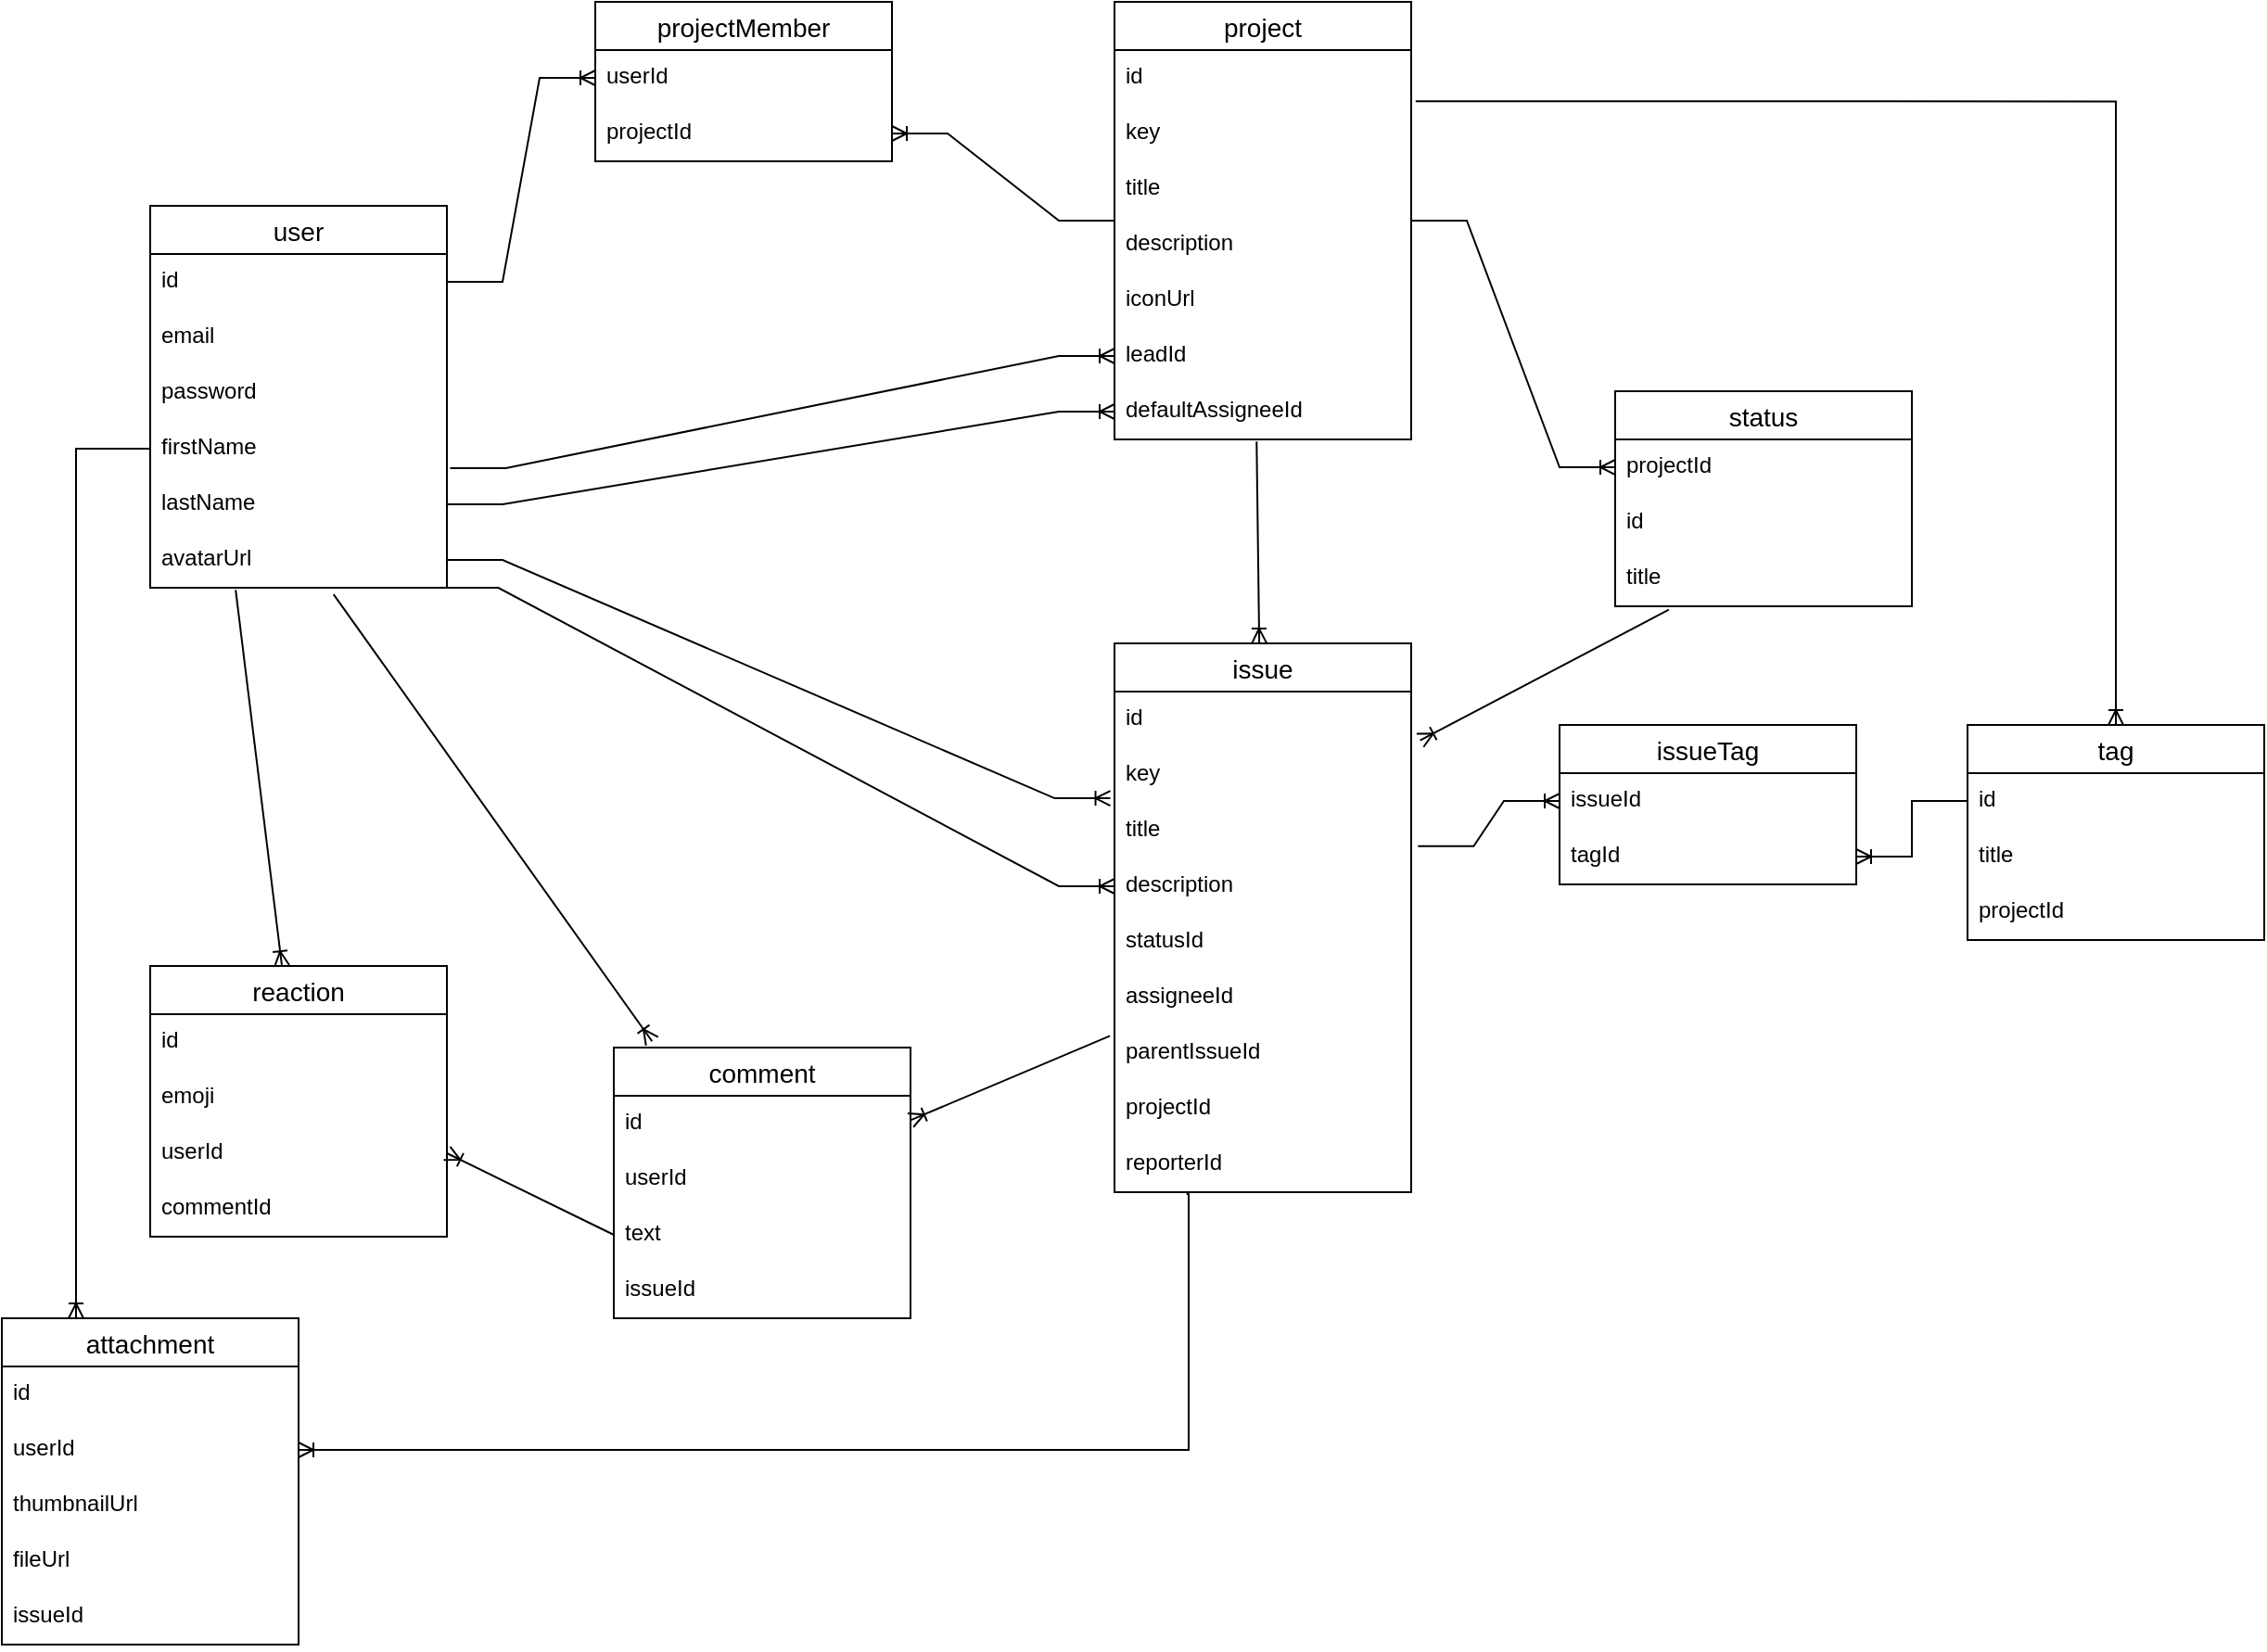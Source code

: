 <mxfile version="20.0.4" type="github">
  <diagram id="R2lEEEUBdFMjLlhIrx00" name="Page-1">
    <mxGraphModel dx="2024" dy="884" grid="1" gridSize="10" guides="1" tooltips="1" connect="1" arrows="1" fold="1" page="1" pageScale="1" pageWidth="1200" pageHeight="1920" math="0" shadow="0" extFonts="Permanent Marker^https://fonts.googleapis.com/css?family=Permanent+Marker">
      <root>
        <mxCell id="0" />
        <mxCell id="1" parent="0" />
        <mxCell id="TgUXnLhBbJAIMzlMw1Y0-3" value="user" style="swimlane;fontStyle=0;childLayout=stackLayout;horizontal=1;startSize=26;horizontalStack=0;resizeParent=1;resizeParentMax=0;resizeLast=0;collapsible=1;marginBottom=0;align=center;fontSize=14;" parent="1" vertex="1">
          <mxGeometry x="30" y="150" width="160" height="206" as="geometry">
            <mxRectangle x="40" y="40" width="70" height="30" as="alternateBounds" />
          </mxGeometry>
        </mxCell>
        <mxCell id="TgUXnLhBbJAIMzlMw1Y0-4" value="id" style="text;strokeColor=none;fillColor=none;spacingLeft=4;spacingRight=4;overflow=hidden;rotatable=0;points=[[0,0.5],[1,0.5]];portConstraint=eastwest;fontSize=12;" parent="TgUXnLhBbJAIMzlMw1Y0-3" vertex="1">
          <mxGeometry y="26" width="160" height="30" as="geometry" />
        </mxCell>
        <mxCell id="TgUXnLhBbJAIMzlMw1Y0-5" value="email" style="text;strokeColor=none;fillColor=none;spacingLeft=4;spacingRight=4;overflow=hidden;rotatable=0;points=[[0,0.5],[1,0.5]];portConstraint=eastwest;fontSize=12;" parent="TgUXnLhBbJAIMzlMw1Y0-3" vertex="1">
          <mxGeometry y="56" width="160" height="30" as="geometry" />
        </mxCell>
        <mxCell id="TgUXnLhBbJAIMzlMw1Y0-6" value="password" style="text;strokeColor=none;fillColor=none;spacingLeft=4;spacingRight=4;overflow=hidden;rotatable=0;points=[[0,0.5],[1,0.5]];portConstraint=eastwest;fontSize=12;" parent="TgUXnLhBbJAIMzlMw1Y0-3" vertex="1">
          <mxGeometry y="86" width="160" height="30" as="geometry" />
        </mxCell>
        <mxCell id="TgUXnLhBbJAIMzlMw1Y0-7" value="firstName" style="text;strokeColor=none;fillColor=none;spacingLeft=4;spacingRight=4;overflow=hidden;rotatable=0;points=[[0,0.5],[1,0.5]];portConstraint=eastwest;fontSize=12;" parent="TgUXnLhBbJAIMzlMw1Y0-3" vertex="1">
          <mxGeometry y="116" width="160" height="30" as="geometry" />
        </mxCell>
        <mxCell id="TgUXnLhBbJAIMzlMw1Y0-8" value="lastName" style="text;strokeColor=none;fillColor=none;spacingLeft=4;spacingRight=4;overflow=hidden;rotatable=0;points=[[0,0.5],[1,0.5]];portConstraint=eastwest;fontSize=12;" parent="TgUXnLhBbJAIMzlMw1Y0-3" vertex="1">
          <mxGeometry y="146" width="160" height="30" as="geometry" />
        </mxCell>
        <mxCell id="TgUXnLhBbJAIMzlMw1Y0-9" value="avatarUrl" style="text;strokeColor=none;fillColor=none;spacingLeft=4;spacingRight=4;overflow=hidden;rotatable=0;points=[[0,0.5],[1,0.5]];portConstraint=eastwest;fontSize=12;" parent="TgUXnLhBbJAIMzlMw1Y0-3" vertex="1">
          <mxGeometry y="176" width="160" height="30" as="geometry" />
        </mxCell>
        <mxCell id="TgUXnLhBbJAIMzlMw1Y0-14" value="project" style="swimlane;fontStyle=0;childLayout=stackLayout;horizontal=1;startSize=26;horizontalStack=0;resizeParent=1;resizeParentMax=0;resizeLast=0;collapsible=1;marginBottom=0;align=center;fontSize=14;" parent="1" vertex="1">
          <mxGeometry x="550" y="40" width="160" height="236" as="geometry">
            <mxRectangle x="40" y="40" width="70" height="30" as="alternateBounds" />
          </mxGeometry>
        </mxCell>
        <mxCell id="TgUXnLhBbJAIMzlMw1Y0-15" value="id" style="text;strokeColor=none;fillColor=none;spacingLeft=4;spacingRight=4;overflow=hidden;rotatable=0;points=[[0,0.5],[1,0.5]];portConstraint=eastwest;fontSize=12;" parent="TgUXnLhBbJAIMzlMw1Y0-14" vertex="1">
          <mxGeometry y="26" width="160" height="30" as="geometry" />
        </mxCell>
        <mxCell id="TgUXnLhBbJAIMzlMw1Y0-16" value="key" style="text;strokeColor=none;fillColor=none;spacingLeft=4;spacingRight=4;overflow=hidden;rotatable=0;points=[[0,0.5],[1,0.5]];portConstraint=eastwest;fontSize=12;" parent="TgUXnLhBbJAIMzlMw1Y0-14" vertex="1">
          <mxGeometry y="56" width="160" height="30" as="geometry" />
        </mxCell>
        <mxCell id="TgUXnLhBbJAIMzlMw1Y0-17" value="title" style="text;strokeColor=none;fillColor=none;spacingLeft=4;spacingRight=4;overflow=hidden;rotatable=0;points=[[0,0.5],[1,0.5]];portConstraint=eastwest;fontSize=12;" parent="TgUXnLhBbJAIMzlMw1Y0-14" vertex="1">
          <mxGeometry y="86" width="160" height="30" as="geometry" />
        </mxCell>
        <mxCell id="TgUXnLhBbJAIMzlMw1Y0-18" value="description" style="text;strokeColor=none;fillColor=none;spacingLeft=4;spacingRight=4;overflow=hidden;rotatable=0;points=[[0,0.5],[1,0.5]];portConstraint=eastwest;fontSize=12;" parent="TgUXnLhBbJAIMzlMw1Y0-14" vertex="1">
          <mxGeometry y="116" width="160" height="30" as="geometry" />
        </mxCell>
        <mxCell id="TgUXnLhBbJAIMzlMw1Y0-19" value="iconUrl" style="text;strokeColor=none;fillColor=none;spacingLeft=4;spacingRight=4;overflow=hidden;rotatable=0;points=[[0,0.5],[1,0.5]];portConstraint=eastwest;fontSize=12;" parent="TgUXnLhBbJAIMzlMw1Y0-14" vertex="1">
          <mxGeometry y="146" width="160" height="30" as="geometry" />
        </mxCell>
        <mxCell id="TgUXnLhBbJAIMzlMw1Y0-20" value="leadId" style="text;strokeColor=none;fillColor=none;spacingLeft=4;spacingRight=4;overflow=hidden;rotatable=0;points=[[0,0.5],[1,0.5]];portConstraint=eastwest;fontSize=12;" parent="TgUXnLhBbJAIMzlMw1Y0-14" vertex="1">
          <mxGeometry y="176" width="160" height="30" as="geometry" />
        </mxCell>
        <mxCell id="TgUXnLhBbJAIMzlMw1Y0-22" value="defaultAssigneeId" style="text;strokeColor=none;fillColor=none;spacingLeft=4;spacingRight=4;overflow=hidden;rotatable=0;points=[[0,0.5],[1,0.5]];portConstraint=eastwest;fontSize=12;" parent="TgUXnLhBbJAIMzlMw1Y0-14" vertex="1">
          <mxGeometry y="206" width="160" height="30" as="geometry" />
        </mxCell>
        <mxCell id="TgUXnLhBbJAIMzlMw1Y0-26" value="status" style="swimlane;fontStyle=0;childLayout=stackLayout;horizontal=1;startSize=26;horizontalStack=0;resizeParent=1;resizeParentMax=0;resizeLast=0;collapsible=1;marginBottom=0;align=center;fontSize=14;" parent="1" vertex="1">
          <mxGeometry x="820" y="250" width="160" height="116" as="geometry">
            <mxRectangle x="40" y="40" width="70" height="30" as="alternateBounds" />
          </mxGeometry>
        </mxCell>
        <mxCell id="TgUXnLhBbJAIMzlMw1Y0-28" value="projectId" style="text;strokeColor=none;fillColor=none;spacingLeft=4;spacingRight=4;overflow=hidden;rotatable=0;points=[[0,0.5],[1,0.5]];portConstraint=eastwest;fontSize=12;" parent="TgUXnLhBbJAIMzlMw1Y0-26" vertex="1">
          <mxGeometry y="26" width="160" height="30" as="geometry" />
        </mxCell>
        <mxCell id="TgUXnLhBbJAIMzlMw1Y0-27" value="id" style="text;strokeColor=none;fillColor=none;spacingLeft=4;spacingRight=4;overflow=hidden;rotatable=0;points=[[0,0.5],[1,0.5]];portConstraint=eastwest;fontSize=12;" parent="TgUXnLhBbJAIMzlMw1Y0-26" vertex="1">
          <mxGeometry y="56" width="160" height="30" as="geometry" />
        </mxCell>
        <mxCell id="Vh8TmIBNgozw3rye3bwi-6" value="title" style="text;strokeColor=none;fillColor=none;spacingLeft=4;spacingRight=4;overflow=hidden;rotatable=0;points=[[0,0.5],[1,0.5]];portConstraint=eastwest;fontSize=12;" vertex="1" parent="TgUXnLhBbJAIMzlMw1Y0-26">
          <mxGeometry y="86" width="160" height="30" as="geometry" />
        </mxCell>
        <mxCell id="TgUXnLhBbJAIMzlMw1Y0-38" value="issue" style="swimlane;fontStyle=0;childLayout=stackLayout;horizontal=1;startSize=26;horizontalStack=0;resizeParent=1;resizeParentMax=0;resizeLast=0;collapsible=1;marginBottom=0;align=center;fontSize=14;" parent="1" vertex="1">
          <mxGeometry x="550" y="386" width="160" height="296" as="geometry">
            <mxRectangle x="40" y="40" width="70" height="30" as="alternateBounds" />
          </mxGeometry>
        </mxCell>
        <mxCell id="TgUXnLhBbJAIMzlMw1Y0-39" value="id" style="text;strokeColor=none;fillColor=none;spacingLeft=4;spacingRight=4;overflow=hidden;rotatable=0;points=[[0,0.5],[1,0.5]];portConstraint=eastwest;fontSize=12;" parent="TgUXnLhBbJAIMzlMw1Y0-38" vertex="1">
          <mxGeometry y="26" width="160" height="30" as="geometry" />
        </mxCell>
        <mxCell id="TgUXnLhBbJAIMzlMw1Y0-40" value="key" style="text;strokeColor=none;fillColor=none;spacingLeft=4;spacingRight=4;overflow=hidden;rotatable=0;points=[[0,0.5],[1,0.5]];portConstraint=eastwest;fontSize=12;" parent="TgUXnLhBbJAIMzlMw1Y0-38" vertex="1">
          <mxGeometry y="56" width="160" height="30" as="geometry" />
        </mxCell>
        <mxCell id="TgUXnLhBbJAIMzlMw1Y0-41" value="title" style="text;strokeColor=none;fillColor=none;spacingLeft=4;spacingRight=4;overflow=hidden;rotatable=0;points=[[0,0.5],[1,0.5]];portConstraint=eastwest;fontSize=12;" parent="TgUXnLhBbJAIMzlMw1Y0-38" vertex="1">
          <mxGeometry y="86" width="160" height="30" as="geometry" />
        </mxCell>
        <mxCell id="TgUXnLhBbJAIMzlMw1Y0-42" value="description" style="text;strokeColor=none;fillColor=none;spacingLeft=4;spacingRight=4;overflow=hidden;rotatable=0;points=[[0,0.5],[1,0.5]];portConstraint=eastwest;fontSize=12;" parent="TgUXnLhBbJAIMzlMw1Y0-38" vertex="1">
          <mxGeometry y="116" width="160" height="30" as="geometry" />
        </mxCell>
        <mxCell id="TgUXnLhBbJAIMzlMw1Y0-43" value="statusId" style="text;strokeColor=none;fillColor=none;spacingLeft=4;spacingRight=4;overflow=hidden;rotatable=0;points=[[0,0.5],[1,0.5]];portConstraint=eastwest;fontSize=12;" parent="TgUXnLhBbJAIMzlMw1Y0-38" vertex="1">
          <mxGeometry y="146" width="160" height="30" as="geometry" />
        </mxCell>
        <mxCell id="TgUXnLhBbJAIMzlMw1Y0-45" value="assigneeId" style="text;strokeColor=none;fillColor=none;spacingLeft=4;spacingRight=4;overflow=hidden;rotatable=0;points=[[0,0.5],[1,0.5]];portConstraint=eastwest;fontSize=12;" parent="TgUXnLhBbJAIMzlMw1Y0-38" vertex="1">
          <mxGeometry y="176" width="160" height="30" as="geometry" />
        </mxCell>
        <mxCell id="TgUXnLhBbJAIMzlMw1Y0-48" value="parentIssueId" style="text;strokeColor=none;fillColor=none;spacingLeft=4;spacingRight=4;overflow=hidden;rotatable=0;points=[[0,0.5],[1,0.5]];portConstraint=eastwest;fontSize=12;" parent="TgUXnLhBbJAIMzlMw1Y0-38" vertex="1">
          <mxGeometry y="206" width="160" height="30" as="geometry" />
        </mxCell>
        <mxCell id="Vh8TmIBNgozw3rye3bwi-2" value="projectId" style="text;strokeColor=none;fillColor=none;spacingLeft=4;spacingRight=4;overflow=hidden;rotatable=0;points=[[0,0.5],[1,0.5]];portConstraint=eastwest;fontSize=12;" vertex="1" parent="TgUXnLhBbJAIMzlMw1Y0-38">
          <mxGeometry y="236" width="160" height="30" as="geometry" />
        </mxCell>
        <mxCell id="Vh8TmIBNgozw3rye3bwi-5" value="reporterId" style="text;strokeColor=none;fillColor=none;spacingLeft=4;spacingRight=4;overflow=hidden;rotatable=0;points=[[0,0.5],[1,0.5]];portConstraint=eastwest;fontSize=12;" vertex="1" parent="TgUXnLhBbJAIMzlMw1Y0-38">
          <mxGeometry y="266" width="160" height="30" as="geometry" />
        </mxCell>
        <mxCell id="TgUXnLhBbJAIMzlMw1Y0-51" value="tag" style="swimlane;fontStyle=0;childLayout=stackLayout;horizontal=1;startSize=26;horizontalStack=0;resizeParent=1;resizeParentMax=0;resizeLast=0;collapsible=1;marginBottom=0;align=center;fontSize=14;" parent="1" vertex="1">
          <mxGeometry x="1010" y="430" width="160" height="116" as="geometry">
            <mxRectangle x="40" y="40" width="70" height="30" as="alternateBounds" />
          </mxGeometry>
        </mxCell>
        <mxCell id="TgUXnLhBbJAIMzlMw1Y0-52" value="id" style="text;strokeColor=none;fillColor=none;spacingLeft=4;spacingRight=4;overflow=hidden;rotatable=0;points=[[0,0.5],[1,0.5]];portConstraint=eastwest;fontSize=12;" parent="TgUXnLhBbJAIMzlMw1Y0-51" vertex="1">
          <mxGeometry y="26" width="160" height="30" as="geometry" />
        </mxCell>
        <mxCell id="TgUXnLhBbJAIMzlMw1Y0-53" value="title" style="text;strokeColor=none;fillColor=none;spacingLeft=4;spacingRight=4;overflow=hidden;rotatable=0;points=[[0,0.5],[1,0.5]];portConstraint=eastwest;fontSize=12;" parent="TgUXnLhBbJAIMzlMw1Y0-51" vertex="1">
          <mxGeometry y="56" width="160" height="30" as="geometry" />
        </mxCell>
        <mxCell id="Vh8TmIBNgozw3rye3bwi-7" value="projectId" style="text;strokeColor=none;fillColor=none;spacingLeft=4;spacingRight=4;overflow=hidden;rotatable=0;points=[[0,0.5],[1,0.5]];portConstraint=eastwest;fontSize=12;" vertex="1" parent="TgUXnLhBbJAIMzlMw1Y0-51">
          <mxGeometry y="86" width="160" height="30" as="geometry" />
        </mxCell>
        <mxCell id="TgUXnLhBbJAIMzlMw1Y0-55" value="attachment" style="swimlane;fontStyle=0;childLayout=stackLayout;horizontal=1;startSize=26;horizontalStack=0;resizeParent=1;resizeParentMax=0;resizeLast=0;collapsible=1;marginBottom=0;align=center;fontSize=14;" parent="1" vertex="1">
          <mxGeometry x="-50" y="750" width="160" height="176" as="geometry">
            <mxRectangle x="40" y="40" width="70" height="30" as="alternateBounds" />
          </mxGeometry>
        </mxCell>
        <mxCell id="TgUXnLhBbJAIMzlMw1Y0-56" value="id" style="text;strokeColor=none;fillColor=none;spacingLeft=4;spacingRight=4;overflow=hidden;rotatable=0;points=[[0,0.5],[1,0.5]];portConstraint=eastwest;fontSize=12;" parent="TgUXnLhBbJAIMzlMw1Y0-55" vertex="1">
          <mxGeometry y="26" width="160" height="30" as="geometry" />
        </mxCell>
        <mxCell id="TgUXnLhBbJAIMzlMw1Y0-57" value="userId" style="text;strokeColor=none;fillColor=none;spacingLeft=4;spacingRight=4;overflow=hidden;rotatable=0;points=[[0,0.5],[1,0.5]];portConstraint=eastwest;fontSize=12;" parent="TgUXnLhBbJAIMzlMw1Y0-55" vertex="1">
          <mxGeometry y="56" width="160" height="30" as="geometry" />
        </mxCell>
        <mxCell id="TgUXnLhBbJAIMzlMw1Y0-58" value="thumbnailUrl" style="text;strokeColor=none;fillColor=none;spacingLeft=4;spacingRight=4;overflow=hidden;rotatable=0;points=[[0,0.5],[1,0.5]];portConstraint=eastwest;fontSize=12;" parent="TgUXnLhBbJAIMzlMw1Y0-55" vertex="1">
          <mxGeometry y="86" width="160" height="30" as="geometry" />
        </mxCell>
        <mxCell id="TgUXnLhBbJAIMzlMw1Y0-59" value="fileUrl" style="text;strokeColor=none;fillColor=none;spacingLeft=4;spacingRight=4;overflow=hidden;rotatable=0;points=[[0,0.5],[1,0.5]];portConstraint=eastwest;fontSize=12;" parent="TgUXnLhBbJAIMzlMw1Y0-55" vertex="1">
          <mxGeometry y="116" width="160" height="30" as="geometry" />
        </mxCell>
        <mxCell id="YwVU_5axubplhkjNzxMq-6" value="issueId" style="text;strokeColor=none;fillColor=none;spacingLeft=4;spacingRight=4;overflow=hidden;rotatable=0;points=[[0,0.5],[1,0.5]];portConstraint=eastwest;fontSize=12;" parent="TgUXnLhBbJAIMzlMw1Y0-55" vertex="1">
          <mxGeometry y="146" width="160" height="30" as="geometry" />
        </mxCell>
        <mxCell id="TgUXnLhBbJAIMzlMw1Y0-60" value="comment" style="swimlane;fontStyle=0;childLayout=stackLayout;horizontal=1;startSize=26;horizontalStack=0;resizeParent=1;resizeParentMax=0;resizeLast=0;collapsible=1;marginBottom=0;align=center;fontSize=14;" parent="1" vertex="1">
          <mxGeometry x="280" y="604" width="160" height="146" as="geometry">
            <mxRectangle x="40" y="40" width="70" height="30" as="alternateBounds" />
          </mxGeometry>
        </mxCell>
        <mxCell id="TgUXnLhBbJAIMzlMw1Y0-61" value="id" style="text;strokeColor=none;fillColor=none;spacingLeft=4;spacingRight=4;overflow=hidden;rotatable=0;points=[[0,0.5],[1,0.5]];portConstraint=eastwest;fontSize=12;" parent="TgUXnLhBbJAIMzlMw1Y0-60" vertex="1">
          <mxGeometry y="26" width="160" height="30" as="geometry" />
        </mxCell>
        <mxCell id="TgUXnLhBbJAIMzlMw1Y0-62" value="userId" style="text;strokeColor=none;fillColor=none;spacingLeft=4;spacingRight=4;overflow=hidden;rotatable=0;points=[[0,0.5],[1,0.5]];portConstraint=eastwest;fontSize=12;" parent="TgUXnLhBbJAIMzlMw1Y0-60" vertex="1">
          <mxGeometry y="56" width="160" height="30" as="geometry" />
        </mxCell>
        <mxCell id="TgUXnLhBbJAIMzlMw1Y0-63" value="text" style="text;strokeColor=none;fillColor=none;spacingLeft=4;spacingRight=4;overflow=hidden;rotatable=0;points=[[0,0.5],[1,0.5]];portConstraint=eastwest;fontSize=12;" parent="TgUXnLhBbJAIMzlMw1Y0-60" vertex="1">
          <mxGeometry y="86" width="160" height="30" as="geometry" />
        </mxCell>
        <mxCell id="TgUXnLhBbJAIMzlMw1Y0-65" value="issueId" style="text;strokeColor=none;fillColor=none;spacingLeft=4;spacingRight=4;overflow=hidden;rotatable=0;points=[[0,0.5],[1,0.5]];portConstraint=eastwest;fontSize=12;" parent="TgUXnLhBbJAIMzlMw1Y0-60" vertex="1">
          <mxGeometry y="116" width="160" height="30" as="geometry" />
        </mxCell>
        <mxCell id="TgUXnLhBbJAIMzlMw1Y0-66" value="reaction" style="swimlane;fontStyle=0;childLayout=stackLayout;horizontal=1;startSize=26;horizontalStack=0;resizeParent=1;resizeParentMax=0;resizeLast=0;collapsible=1;marginBottom=0;align=center;fontSize=14;direction=east;" parent="1" vertex="1">
          <mxGeometry x="30" y="560" width="160" height="146" as="geometry">
            <mxRectangle x="40" y="40" width="70" height="30" as="alternateBounds" />
          </mxGeometry>
        </mxCell>
        <mxCell id="TgUXnLhBbJAIMzlMw1Y0-67" value="id" style="text;strokeColor=none;fillColor=none;spacingLeft=4;spacingRight=4;overflow=hidden;rotatable=0;points=[[0,0.5],[1,0.5]];portConstraint=eastwest;fontSize=12;" parent="TgUXnLhBbJAIMzlMw1Y0-66" vertex="1">
          <mxGeometry y="26" width="160" height="30" as="geometry" />
        </mxCell>
        <mxCell id="TgUXnLhBbJAIMzlMw1Y0-69" value="emoji" style="text;strokeColor=none;fillColor=none;spacingLeft=4;spacingRight=4;overflow=hidden;rotatable=0;points=[[0,0.5],[1,0.5]];portConstraint=eastwest;fontSize=12;" parent="TgUXnLhBbJAIMzlMw1Y0-66" vertex="1">
          <mxGeometry y="56" width="160" height="30" as="geometry" />
        </mxCell>
        <mxCell id="TgUXnLhBbJAIMzlMw1Y0-70" value="userId" style="text;strokeColor=none;fillColor=none;spacingLeft=4;spacingRight=4;overflow=hidden;rotatable=0;points=[[0,0.5],[1,0.5]];portConstraint=eastwest;fontSize=12;" parent="TgUXnLhBbJAIMzlMw1Y0-66" vertex="1">
          <mxGeometry y="86" width="160" height="30" as="geometry" />
        </mxCell>
        <mxCell id="YwVU_5axubplhkjNzxMq-2" value="commentId" style="text;strokeColor=none;fillColor=none;spacingLeft=4;spacingRight=4;overflow=hidden;rotatable=0;points=[[0,0.5],[1,0.5]];portConstraint=eastwest;fontSize=12;" parent="TgUXnLhBbJAIMzlMw1Y0-66" vertex="1">
          <mxGeometry y="116" width="160" height="30" as="geometry" />
        </mxCell>
        <mxCell id="TgUXnLhBbJAIMzlMw1Y0-83" value="projectMember" style="swimlane;fontStyle=0;childLayout=stackLayout;horizontal=1;startSize=26;horizontalStack=0;resizeParent=1;resizeParentMax=0;resizeLast=0;collapsible=1;marginBottom=0;align=center;fontSize=14;" parent="1" vertex="1">
          <mxGeometry x="270" y="40" width="160" height="86" as="geometry">
            <mxRectangle x="40" y="40" width="70" height="30" as="alternateBounds" />
          </mxGeometry>
        </mxCell>
        <mxCell id="TgUXnLhBbJAIMzlMw1Y0-84" value="userId" style="text;strokeColor=none;fillColor=none;spacingLeft=4;spacingRight=4;overflow=hidden;rotatable=0;points=[[0,0.5],[1,0.5]];portConstraint=eastwest;fontSize=12;" parent="TgUXnLhBbJAIMzlMw1Y0-83" vertex="1">
          <mxGeometry y="26" width="160" height="30" as="geometry" />
        </mxCell>
        <mxCell id="TgUXnLhBbJAIMzlMw1Y0-85" value="projectId" style="text;strokeColor=none;fillColor=none;spacingLeft=4;spacingRight=4;overflow=hidden;rotatable=0;points=[[0,0.5],[1,0.5]];portConstraint=eastwest;fontSize=12;" parent="TgUXnLhBbJAIMzlMw1Y0-83" vertex="1">
          <mxGeometry y="56" width="160" height="30" as="geometry" />
        </mxCell>
        <mxCell id="TgUXnLhBbJAIMzlMw1Y0-97" value="" style="edgeStyle=entityRelationEdgeStyle;fontSize=12;html=1;endArrow=ERoneToMany;rounded=0;exitX=1.011;exitY=0.849;exitDx=0;exitDy=0;exitPerimeter=0;" parent="1" source="TgUXnLhBbJAIMzlMw1Y0-7" target="TgUXnLhBbJAIMzlMw1Y0-20" edge="1">
          <mxGeometry width="100" height="100" relative="1" as="geometry">
            <mxPoint x="330" y="360" as="sourcePoint" />
            <mxPoint x="430" y="260" as="targetPoint" />
          </mxGeometry>
        </mxCell>
        <mxCell id="TgUXnLhBbJAIMzlMw1Y0-98" value="" style="edgeStyle=entityRelationEdgeStyle;fontSize=12;html=1;endArrow=ERoneToMany;rounded=0;exitX=1;exitY=0.5;exitDx=0;exitDy=0;" parent="1" source="TgUXnLhBbJAIMzlMw1Y0-8" target="TgUXnLhBbJAIMzlMw1Y0-22" edge="1">
          <mxGeometry width="100" height="100" relative="1" as="geometry">
            <mxPoint x="270" y="460" as="sourcePoint" />
            <mxPoint x="370" y="360" as="targetPoint" />
          </mxGeometry>
        </mxCell>
        <mxCell id="TgUXnLhBbJAIMzlMw1Y0-99" value="" style="edgeStyle=entityRelationEdgeStyle;fontSize=12;html=1;endArrow=ERoneToMany;rounded=0;" parent="1" source="TgUXnLhBbJAIMzlMw1Y0-14" target="TgUXnLhBbJAIMzlMw1Y0-28" edge="1">
          <mxGeometry width="100" height="100" relative="1" as="geometry">
            <mxPoint x="720" y="310" as="sourcePoint" />
            <mxPoint x="820" y="210" as="targetPoint" />
          </mxGeometry>
        </mxCell>
        <mxCell id="TgUXnLhBbJAIMzlMw1Y0-111" value="" style="edgeStyle=entityRelationEdgeStyle;fontSize=12;html=1;endArrow=ERoneToMany;rounded=0;exitX=1;exitY=0.5;exitDx=0;exitDy=0;entryX=-0.014;entryY=-0.082;entryDx=0;entryDy=0;entryPerimeter=0;" parent="1" source="TgUXnLhBbJAIMzlMw1Y0-9" target="TgUXnLhBbJAIMzlMw1Y0-41" edge="1">
          <mxGeometry width="100" height="100" relative="1" as="geometry">
            <mxPoint x="200" y="570" as="sourcePoint" />
            <mxPoint x="550" y="577" as="targetPoint" />
          </mxGeometry>
        </mxCell>
        <mxCell id="TgUXnLhBbJAIMzlMw1Y0-112" value="" style="edgeStyle=entityRelationEdgeStyle;fontSize=12;html=1;endArrow=ERoneToMany;rounded=0;exitX=0.986;exitY=1;exitDx=0;exitDy=0;entryX=0;entryY=0.5;entryDx=0;entryDy=0;exitPerimeter=0;" parent="1" source="TgUXnLhBbJAIMzlMw1Y0-9" target="TgUXnLhBbJAIMzlMw1Y0-42" edge="1">
          <mxGeometry width="100" height="100" relative="1" as="geometry">
            <mxPoint x="190" y="371" as="sourcePoint" />
            <mxPoint x="540" y="540" as="targetPoint" />
          </mxGeometry>
        </mxCell>
        <mxCell id="YwVU_5axubplhkjNzxMq-3" value="" style="fontSize=12;html=1;endArrow=ERoneToMany;rounded=0;exitX=-0.015;exitY=0.19;exitDx=0;exitDy=0;exitPerimeter=0;" parent="1" source="TgUXnLhBbJAIMzlMw1Y0-48" target="TgUXnLhBbJAIMzlMw1Y0-60" edge="1">
          <mxGeometry width="100" height="100" relative="1" as="geometry">
            <mxPoint x="690" y="780" as="sourcePoint" />
            <mxPoint x="790" y="680" as="targetPoint" />
          </mxGeometry>
        </mxCell>
        <mxCell id="YwVU_5axubplhkjNzxMq-4" value="" style="fontSize=12;html=1;endArrow=ERoneToMany;rounded=0;entryX=1;entryY=0.5;entryDx=0;entryDy=0;exitX=0;exitY=0.5;exitDx=0;exitDy=0;" parent="1" source="TgUXnLhBbJAIMzlMw1Y0-63" target="TgUXnLhBbJAIMzlMw1Y0-70" edge="1">
          <mxGeometry width="100" height="100" relative="1" as="geometry">
            <mxPoint x="610" y="800" as="sourcePoint" />
            <mxPoint x="710" y="700" as="targetPoint" />
          </mxGeometry>
        </mxCell>
        <mxCell id="YwVU_5axubplhkjNzxMq-5" value="" style="fontSize=12;html=1;endArrow=ERoneToMany;rounded=0;exitX=0.288;exitY=1.039;exitDx=0;exitDy=0;exitPerimeter=0;" parent="1" source="TgUXnLhBbJAIMzlMw1Y0-9" target="TgUXnLhBbJAIMzlMw1Y0-66" edge="1">
          <mxGeometry width="100" height="100" relative="1" as="geometry">
            <mxPoint x="91.76" y="386.75" as="sourcePoint" />
            <mxPoint x="330" y="760" as="targetPoint" />
          </mxGeometry>
        </mxCell>
        <mxCell id="YwVU_5axubplhkjNzxMq-7" value="" style="edgeStyle=orthogonalEdgeStyle;fontSize=12;html=1;endArrow=ERoneToMany;rounded=0;entryX=1;entryY=0.5;entryDx=0;entryDy=0;exitX=0.243;exitY=1.035;exitDx=0;exitDy=0;exitPerimeter=0;" parent="1" source="Vh8TmIBNgozw3rye3bwi-5" target="TgUXnLhBbJAIMzlMw1Y0-57" edge="1">
          <mxGeometry width="100" height="100" relative="1" as="geometry">
            <mxPoint x="590" y="710" as="sourcePoint" />
            <mxPoint x="270" y="710" as="targetPoint" />
            <Array as="points">
              <mxPoint x="590" y="821" />
            </Array>
          </mxGeometry>
        </mxCell>
        <mxCell id="YwVU_5axubplhkjNzxMq-8" value="" style="edgeStyle=entityRelationEdgeStyle;fontSize=12;html=1;endArrow=ERoneToMany;rounded=0;" parent="1" source="TgUXnLhBbJAIMzlMw1Y0-14" target="TgUXnLhBbJAIMzlMw1Y0-85" edge="1">
          <mxGeometry width="100" height="100" relative="1" as="geometry">
            <mxPoint x="440" y="200" as="sourcePoint" />
            <mxPoint x="540" y="100" as="targetPoint" />
          </mxGeometry>
        </mxCell>
        <mxCell id="YwVU_5axubplhkjNzxMq-9" value="" style="edgeStyle=entityRelationEdgeStyle;fontSize=12;html=1;endArrow=ERoneToMany;rounded=0;exitX=1;exitY=0.5;exitDx=0;exitDy=0;entryX=0;entryY=0.5;entryDx=0;entryDy=0;" parent="1" source="TgUXnLhBbJAIMzlMw1Y0-4" target="TgUXnLhBbJAIMzlMw1Y0-84" edge="1">
          <mxGeometry width="100" height="100" relative="1" as="geometry">
            <mxPoint x="370" y="406" as="sourcePoint" />
            <mxPoint x="470" y="306" as="targetPoint" />
          </mxGeometry>
        </mxCell>
        <mxCell id="YwVU_5axubplhkjNzxMq-10" value="" style="fontSize=12;html=1;endArrow=ERoneToMany;rounded=0;entryX=1.03;entryY=-0.122;entryDx=0;entryDy=0;entryPerimeter=0;exitX=0.181;exitY=1.059;exitDx=0;exitDy=0;exitPerimeter=0;" parent="1" source="Vh8TmIBNgozw3rye3bwi-6" target="TgUXnLhBbJAIMzlMw1Y0-40" edge="1">
          <mxGeometry width="100" height="100" relative="1" as="geometry">
            <mxPoint x="760" y="420" as="sourcePoint" />
            <mxPoint x="730" y="450" as="targetPoint" />
          </mxGeometry>
        </mxCell>
        <mxCell id="YwVU_5axubplhkjNzxMq-11" value="" style="edgeStyle=entityRelationEdgeStyle;fontSize=12;html=1;endArrow=ERoneToMany;rounded=0;" parent="1" source="TgUXnLhBbJAIMzlMw1Y0-52" target="YwVU_5axubplhkjNzxMq-16" edge="1">
          <mxGeometry width="100" height="100" relative="1" as="geometry">
            <mxPoint x="730" y="604" as="sourcePoint" />
            <mxPoint x="830" y="504" as="targetPoint" />
          </mxGeometry>
        </mxCell>
        <mxCell id="YwVU_5axubplhkjNzxMq-12" value="issueTag" style="swimlane;fontStyle=0;childLayout=stackLayout;horizontal=1;startSize=26;horizontalStack=0;resizeParent=1;resizeParentMax=0;resizeLast=0;collapsible=1;marginBottom=0;align=center;fontSize=14;" parent="1" vertex="1">
          <mxGeometry x="790" y="430" width="160" height="86" as="geometry">
            <mxRectangle x="40" y="40" width="70" height="30" as="alternateBounds" />
          </mxGeometry>
        </mxCell>
        <mxCell id="YwVU_5axubplhkjNzxMq-15" value="issueId" style="text;strokeColor=none;fillColor=none;spacingLeft=4;spacingRight=4;overflow=hidden;rotatable=0;points=[[0,0.5],[1,0.5]];portConstraint=eastwest;fontSize=12;" parent="YwVU_5axubplhkjNzxMq-12" vertex="1">
          <mxGeometry y="26" width="160" height="30" as="geometry" />
        </mxCell>
        <mxCell id="YwVU_5axubplhkjNzxMq-16" value="tagId" style="text;strokeColor=none;fillColor=none;spacingLeft=4;spacingRight=4;overflow=hidden;rotatable=0;points=[[0,0.5],[1,0.5]];portConstraint=eastwest;fontSize=12;" parent="YwVU_5axubplhkjNzxMq-12" vertex="1">
          <mxGeometry y="56" width="160" height="30" as="geometry" />
        </mxCell>
        <mxCell id="YwVU_5axubplhkjNzxMq-17" value="" style="edgeStyle=entityRelationEdgeStyle;fontSize=12;html=1;endArrow=ERoneToMany;rounded=0;exitX=1.023;exitY=0.78;exitDx=0;exitDy=0;entryX=0;entryY=0.5;entryDx=0;entryDy=0;exitPerimeter=0;" parent="1" source="TgUXnLhBbJAIMzlMw1Y0-41" target="YwVU_5axubplhkjNzxMq-15" edge="1">
          <mxGeometry width="100" height="100" relative="1" as="geometry">
            <mxPoint x="740" y="480" as="sourcePoint" />
            <mxPoint x="860" y="430" as="targetPoint" />
          </mxGeometry>
        </mxCell>
        <mxCell id="YwVU_5axubplhkjNzxMq-18" value="" style="fontSize=12;html=1;endArrow=ERoneToMany;rounded=0;entryX=0.25;entryY=0;entryDx=0;entryDy=0;exitX=0;exitY=0.5;exitDx=0;exitDy=0;strokeColor=default;edgeStyle=orthogonalEdgeStyle;" parent="1" source="TgUXnLhBbJAIMzlMw1Y0-7" target="TgUXnLhBbJAIMzlMw1Y0-55" edge="1">
          <mxGeometry width="100" height="100" relative="1" as="geometry">
            <mxPoint x="100" y="910" as="sourcePoint" />
            <mxPoint x="200" y="810" as="targetPoint" />
          </mxGeometry>
        </mxCell>
        <mxCell id="Vh8TmIBNgozw3rye3bwi-1" value="" style="fontSize=12;html=1;endArrow=ERoneToMany;rounded=0;exitX=0.479;exitY=1.039;exitDx=0;exitDy=0;exitPerimeter=0;" edge="1" parent="1" source="TgUXnLhBbJAIMzlMw1Y0-22" target="TgUXnLhBbJAIMzlMw1Y0-38">
          <mxGeometry width="100" height="100" relative="1" as="geometry">
            <mxPoint x="621.84" y="309.54" as="sourcePoint" />
            <mxPoint x="500" y="320" as="targetPoint" />
          </mxGeometry>
        </mxCell>
        <mxCell id="Vh8TmIBNgozw3rye3bwi-3" value="" style="fontSize=12;html=1;endArrow=ERoneToMany;rounded=0;exitX=0.618;exitY=1.118;exitDx=0;exitDy=0;exitPerimeter=0;entryX=0.129;entryY=-0.023;entryDx=0;entryDy=0;entryPerimeter=0;" edge="1" parent="1" source="TgUXnLhBbJAIMzlMw1Y0-9" target="TgUXnLhBbJAIMzlMw1Y0-60">
          <mxGeometry width="100" height="100" relative="1" as="geometry">
            <mxPoint x="156.08" y="387.77" as="sourcePoint" />
            <mxPoint x="260" y="460" as="targetPoint" />
          </mxGeometry>
        </mxCell>
        <mxCell id="Vh8TmIBNgozw3rye3bwi-8" value="" style="edgeStyle=orthogonalEdgeStyle;fontSize=12;html=1;endArrow=ERoneToMany;rounded=0;entryX=0.5;entryY=0;entryDx=0;entryDy=0;exitX=1.015;exitY=-0.078;exitDx=0;exitDy=0;exitPerimeter=0;" edge="1" parent="1" source="TgUXnLhBbJAIMzlMw1Y0-16" target="TgUXnLhBbJAIMzlMw1Y0-51">
          <mxGeometry width="100" height="100" relative="1" as="geometry">
            <mxPoint x="890" y="210" as="sourcePoint" />
            <mxPoint x="990" y="110" as="targetPoint" />
          </mxGeometry>
        </mxCell>
      </root>
    </mxGraphModel>
  </diagram>
</mxfile>
